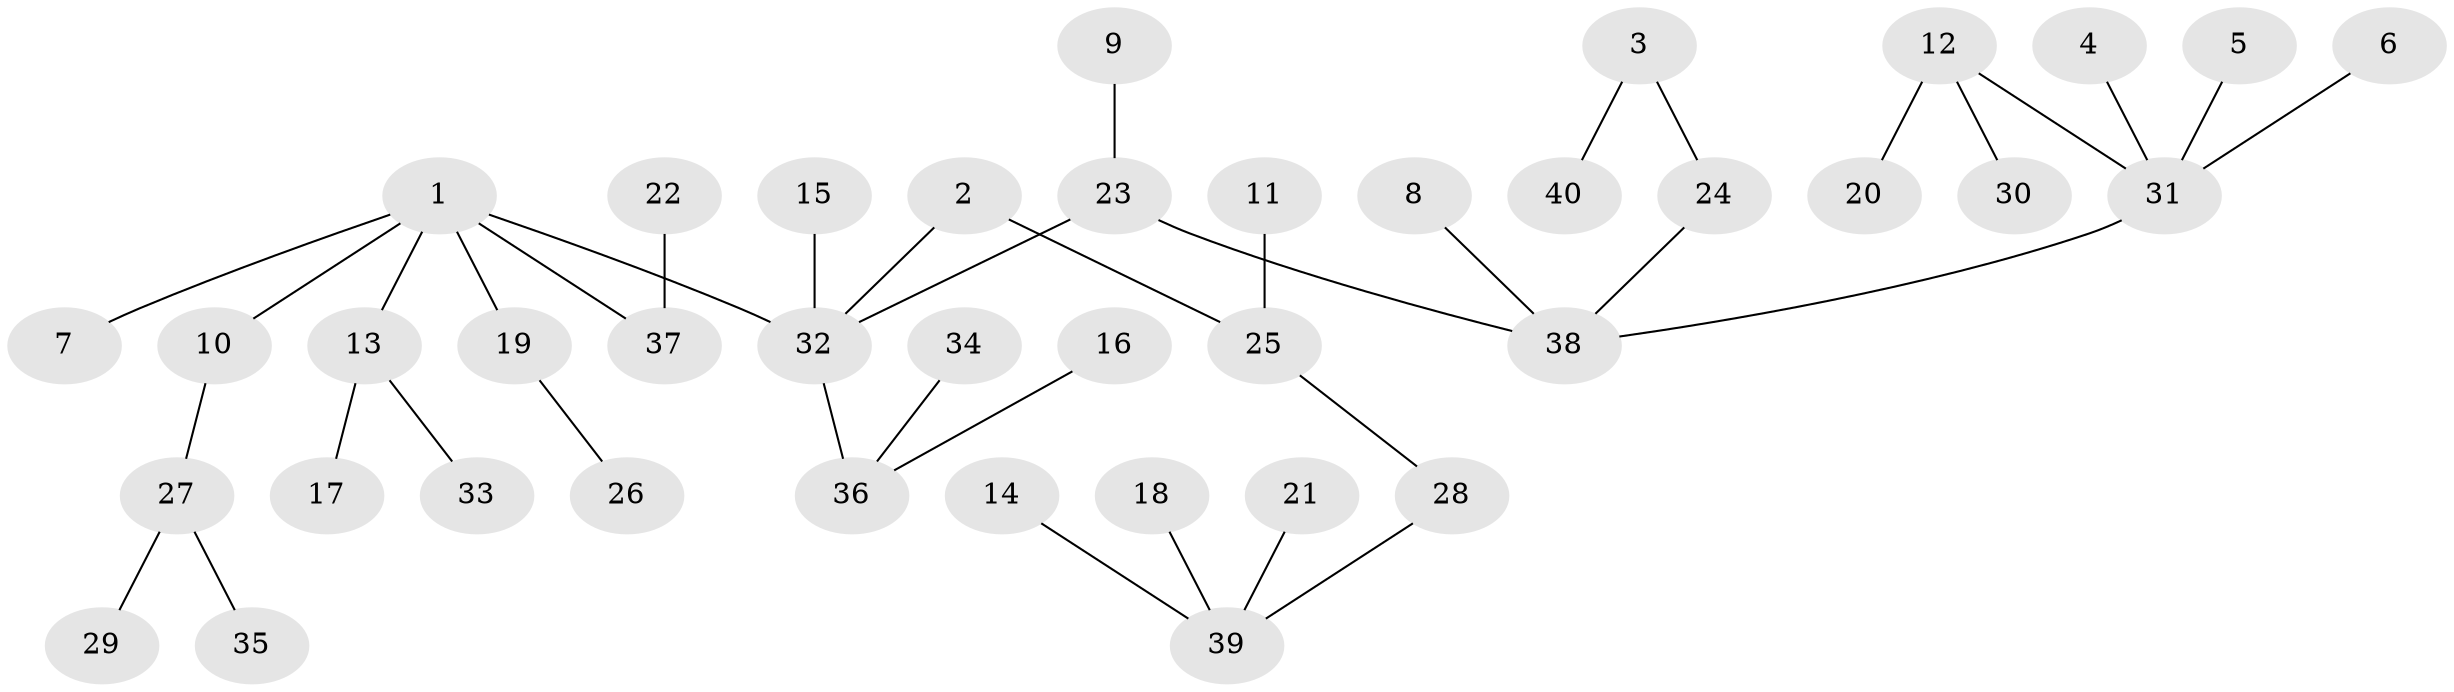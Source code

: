 // original degree distribution, {6: 0.02531645569620253, 5: 0.0379746835443038, 2: 0.24050632911392406, 4: 0.05063291139240506, 3: 0.11392405063291139, 7: 0.012658227848101266, 1: 0.5189873417721519}
// Generated by graph-tools (version 1.1) at 2025/50/03/09/25 03:50:24]
// undirected, 40 vertices, 39 edges
graph export_dot {
graph [start="1"]
  node [color=gray90,style=filled];
  1;
  2;
  3;
  4;
  5;
  6;
  7;
  8;
  9;
  10;
  11;
  12;
  13;
  14;
  15;
  16;
  17;
  18;
  19;
  20;
  21;
  22;
  23;
  24;
  25;
  26;
  27;
  28;
  29;
  30;
  31;
  32;
  33;
  34;
  35;
  36;
  37;
  38;
  39;
  40;
  1 -- 7 [weight=1.0];
  1 -- 10 [weight=1.0];
  1 -- 13 [weight=1.0];
  1 -- 19 [weight=1.0];
  1 -- 32 [weight=1.0];
  1 -- 37 [weight=1.0];
  2 -- 25 [weight=1.0];
  2 -- 32 [weight=1.0];
  3 -- 24 [weight=1.0];
  3 -- 40 [weight=1.0];
  4 -- 31 [weight=1.0];
  5 -- 31 [weight=1.0];
  6 -- 31 [weight=1.0];
  8 -- 38 [weight=1.0];
  9 -- 23 [weight=1.0];
  10 -- 27 [weight=1.0];
  11 -- 25 [weight=1.0];
  12 -- 20 [weight=1.0];
  12 -- 30 [weight=1.0];
  12 -- 31 [weight=1.0];
  13 -- 17 [weight=1.0];
  13 -- 33 [weight=1.0];
  14 -- 39 [weight=1.0];
  15 -- 32 [weight=1.0];
  16 -- 36 [weight=1.0];
  18 -- 39 [weight=1.0];
  19 -- 26 [weight=1.0];
  21 -- 39 [weight=1.0];
  22 -- 37 [weight=1.0];
  23 -- 32 [weight=1.0];
  23 -- 38 [weight=1.0];
  24 -- 38 [weight=1.0];
  25 -- 28 [weight=1.0];
  27 -- 29 [weight=1.0];
  27 -- 35 [weight=1.0];
  28 -- 39 [weight=1.0];
  31 -- 38 [weight=1.0];
  32 -- 36 [weight=1.0];
  34 -- 36 [weight=1.0];
}

